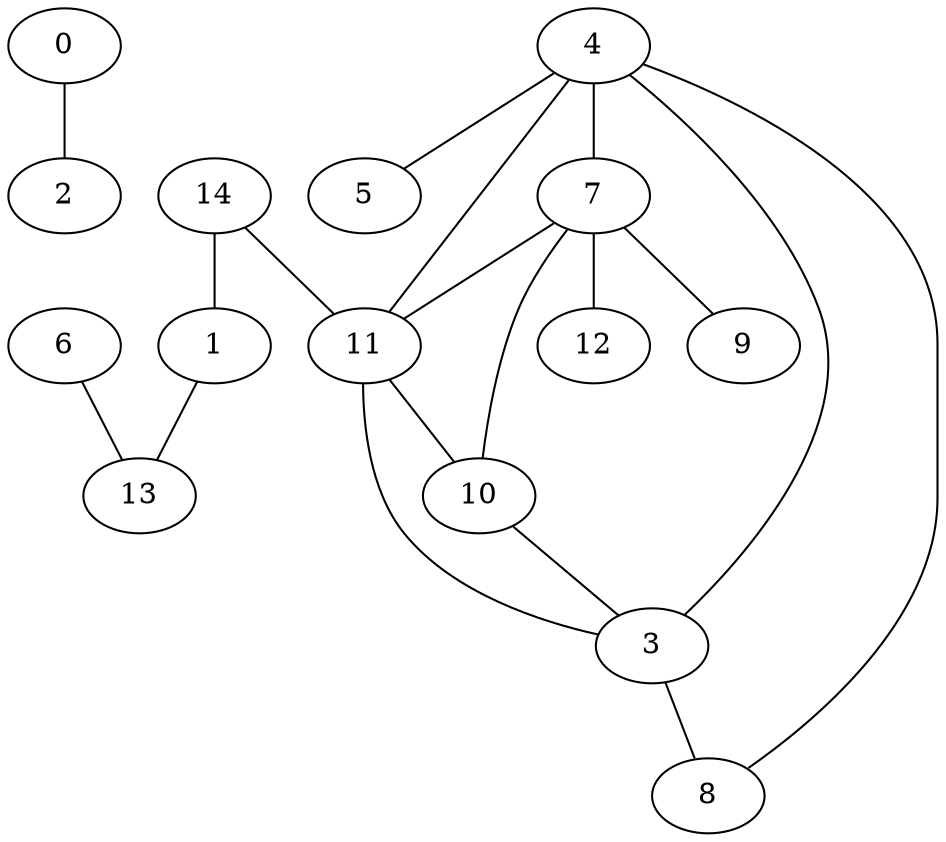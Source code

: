 graph G {
0;
1;
2;
3;
4;
5;
6;
7;
8;
9;
10;
11;
12;
13;
14;
0--2 ;
1--13 ;
3--8 ;
4--3 ;
4--7 ;
4--11 ;
4--8 ;
4--5 ;
6--13 ;
7--10 ;
7--12 ;
7--11 ;
7--9 ;
10--3 ;
11--10 ;
11--3 ;
14--11 ;
14--1 ;
}
